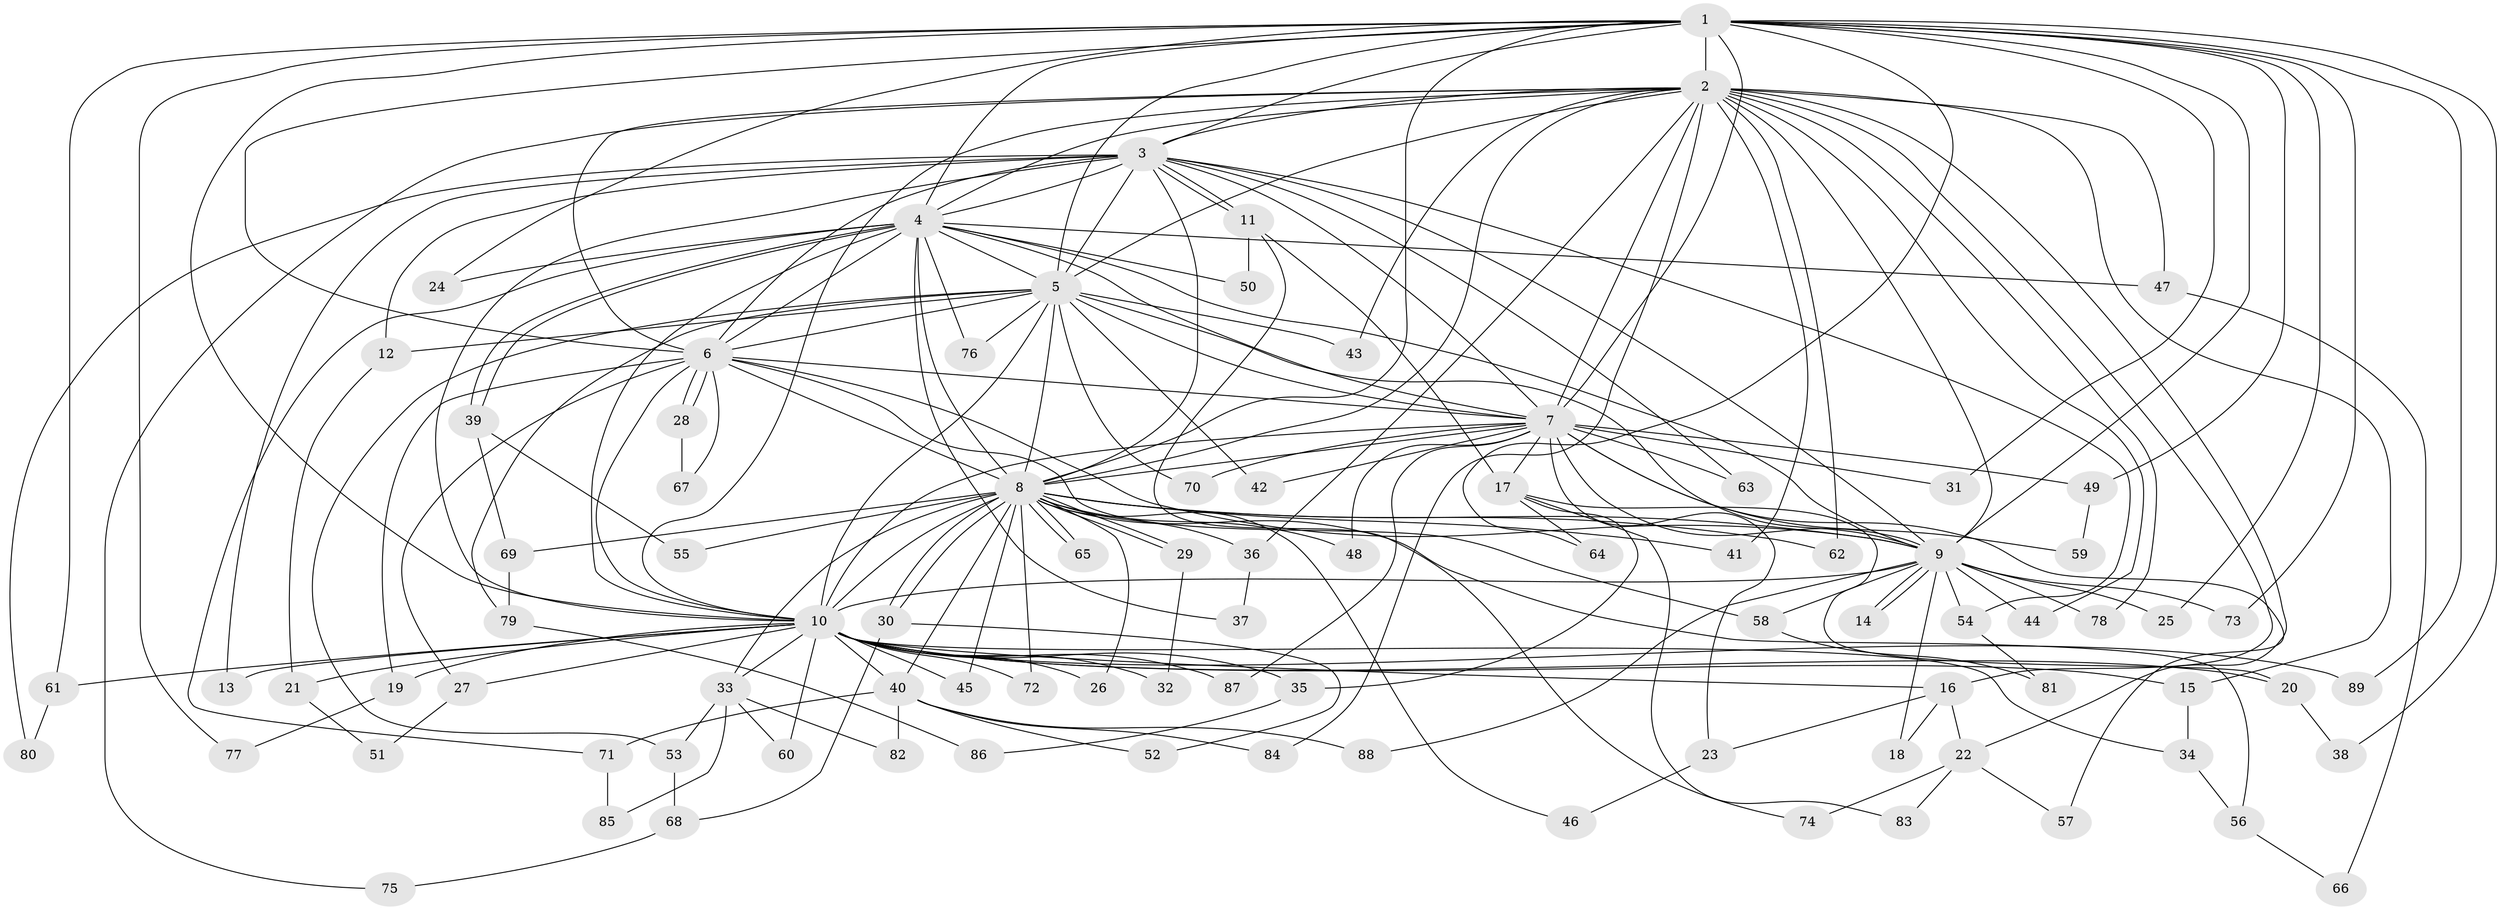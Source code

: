// coarse degree distribution, {15: 0.07692307692307693, 11: 0.038461538461538464, 10: 0.038461538461538464, 16: 0.038461538461538464, 5: 0.11538461538461539, 4: 0.038461538461538464, 1: 0.038461538461538464, 3: 0.2692307692307692, 2: 0.34615384615384615}
// Generated by graph-tools (version 1.1) at 2025/17/03/04/25 18:17:35]
// undirected, 89 vertices, 203 edges
graph export_dot {
graph [start="1"]
  node [color=gray90,style=filled];
  1;
  2;
  3;
  4;
  5;
  6;
  7;
  8;
  9;
  10;
  11;
  12;
  13;
  14;
  15;
  16;
  17;
  18;
  19;
  20;
  21;
  22;
  23;
  24;
  25;
  26;
  27;
  28;
  29;
  30;
  31;
  32;
  33;
  34;
  35;
  36;
  37;
  38;
  39;
  40;
  41;
  42;
  43;
  44;
  45;
  46;
  47;
  48;
  49;
  50;
  51;
  52;
  53;
  54;
  55;
  56;
  57;
  58;
  59;
  60;
  61;
  62;
  63;
  64;
  65;
  66;
  67;
  68;
  69;
  70;
  71;
  72;
  73;
  74;
  75;
  76;
  77;
  78;
  79;
  80;
  81;
  82;
  83;
  84;
  85;
  86;
  87;
  88;
  89;
  1 -- 2;
  1 -- 3;
  1 -- 4;
  1 -- 5;
  1 -- 6;
  1 -- 7;
  1 -- 8;
  1 -- 9;
  1 -- 10;
  1 -- 24;
  1 -- 25;
  1 -- 31;
  1 -- 38;
  1 -- 49;
  1 -- 61;
  1 -- 64;
  1 -- 73;
  1 -- 77;
  1 -- 89;
  2 -- 3;
  2 -- 4;
  2 -- 5;
  2 -- 6;
  2 -- 7;
  2 -- 8;
  2 -- 9;
  2 -- 10;
  2 -- 15;
  2 -- 16;
  2 -- 22;
  2 -- 36;
  2 -- 41;
  2 -- 43;
  2 -- 44;
  2 -- 47;
  2 -- 62;
  2 -- 75;
  2 -- 78;
  2 -- 84;
  3 -- 4;
  3 -- 5;
  3 -- 6;
  3 -- 7;
  3 -- 8;
  3 -- 9;
  3 -- 10;
  3 -- 11;
  3 -- 11;
  3 -- 12;
  3 -- 13;
  3 -- 54;
  3 -- 63;
  3 -- 80;
  4 -- 5;
  4 -- 6;
  4 -- 7;
  4 -- 8;
  4 -- 9;
  4 -- 10;
  4 -- 24;
  4 -- 37;
  4 -- 39;
  4 -- 39;
  4 -- 47;
  4 -- 50;
  4 -- 71;
  4 -- 76;
  5 -- 6;
  5 -- 7;
  5 -- 8;
  5 -- 9;
  5 -- 10;
  5 -- 12;
  5 -- 42;
  5 -- 43;
  5 -- 53;
  5 -- 70;
  5 -- 76;
  5 -- 79;
  6 -- 7;
  6 -- 8;
  6 -- 9;
  6 -- 10;
  6 -- 19;
  6 -- 27;
  6 -- 28;
  6 -- 28;
  6 -- 58;
  6 -- 67;
  7 -- 8;
  7 -- 9;
  7 -- 10;
  7 -- 17;
  7 -- 23;
  7 -- 31;
  7 -- 42;
  7 -- 48;
  7 -- 49;
  7 -- 57;
  7 -- 59;
  7 -- 63;
  7 -- 70;
  7 -- 87;
  8 -- 9;
  8 -- 10;
  8 -- 26;
  8 -- 29;
  8 -- 29;
  8 -- 30;
  8 -- 30;
  8 -- 33;
  8 -- 36;
  8 -- 40;
  8 -- 41;
  8 -- 45;
  8 -- 46;
  8 -- 48;
  8 -- 55;
  8 -- 56;
  8 -- 62;
  8 -- 65;
  8 -- 65;
  8 -- 69;
  8 -- 72;
  9 -- 10;
  9 -- 14;
  9 -- 14;
  9 -- 18;
  9 -- 25;
  9 -- 44;
  9 -- 54;
  9 -- 58;
  9 -- 73;
  9 -- 78;
  9 -- 88;
  10 -- 13;
  10 -- 15;
  10 -- 16;
  10 -- 19;
  10 -- 20;
  10 -- 21;
  10 -- 26;
  10 -- 27;
  10 -- 32;
  10 -- 33;
  10 -- 34;
  10 -- 35;
  10 -- 40;
  10 -- 45;
  10 -- 60;
  10 -- 61;
  10 -- 72;
  10 -- 87;
  10 -- 89;
  11 -- 17;
  11 -- 50;
  11 -- 74;
  12 -- 21;
  15 -- 34;
  16 -- 18;
  16 -- 22;
  16 -- 23;
  17 -- 20;
  17 -- 35;
  17 -- 64;
  17 -- 83;
  19 -- 77;
  20 -- 38;
  21 -- 51;
  22 -- 57;
  22 -- 74;
  22 -- 83;
  23 -- 46;
  27 -- 51;
  28 -- 67;
  29 -- 32;
  30 -- 52;
  30 -- 68;
  33 -- 53;
  33 -- 60;
  33 -- 82;
  33 -- 85;
  34 -- 56;
  35 -- 86;
  36 -- 37;
  39 -- 55;
  39 -- 69;
  40 -- 52;
  40 -- 71;
  40 -- 82;
  40 -- 84;
  40 -- 88;
  47 -- 66;
  49 -- 59;
  53 -- 68;
  54 -- 81;
  56 -- 66;
  58 -- 81;
  61 -- 80;
  68 -- 75;
  69 -- 79;
  71 -- 85;
  79 -- 86;
}
